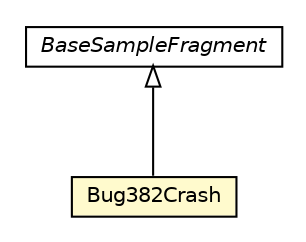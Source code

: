 #!/usr/local/bin/dot
#
# Class diagram 
# Generated by UMLGraph version R5_6-24-gf6e263 (http://www.umlgraph.org/)
#

digraph G {
	edge [fontname="Helvetica",fontsize=10,labelfontname="Helvetica",labelfontsize=10];
	node [fontname="Helvetica",fontsize=10,shape=plaintext];
	nodesep=0.25;
	ranksep=0.5;
	// org.osmdroid.bugtestfragments.Bug382Crash
	c647 [label=<<table title="org.osmdroid.bugtestfragments.Bug382Crash" border="0" cellborder="1" cellspacing="0" cellpadding="2" port="p" bgcolor="lemonChiffon" href="./Bug382Crash.html">
		<tr><td><table border="0" cellspacing="0" cellpadding="1">
<tr><td align="center" balign="center"> Bug382Crash </td></tr>
		</table></td></tr>
		</table>>, URL="./Bug382Crash.html", fontname="Helvetica", fontcolor="black", fontsize=10.0];
	// org.osmdroid.samplefragments.BaseSampleFragment
	c661 [label=<<table title="org.osmdroid.samplefragments.BaseSampleFragment" border="0" cellborder="1" cellspacing="0" cellpadding="2" port="p" href="../samplefragments/BaseSampleFragment.html">
		<tr><td><table border="0" cellspacing="0" cellpadding="1">
<tr><td align="center" balign="center"><font face="Helvetica-Oblique"> BaseSampleFragment </font></td></tr>
		</table></td></tr>
		</table>>, URL="../samplefragments/BaseSampleFragment.html", fontname="Helvetica", fontcolor="black", fontsize=10.0];
	//org.osmdroid.bugtestfragments.Bug382Crash extends org.osmdroid.samplefragments.BaseSampleFragment
	c661:p -> c647:p [dir=back,arrowtail=empty];
}

